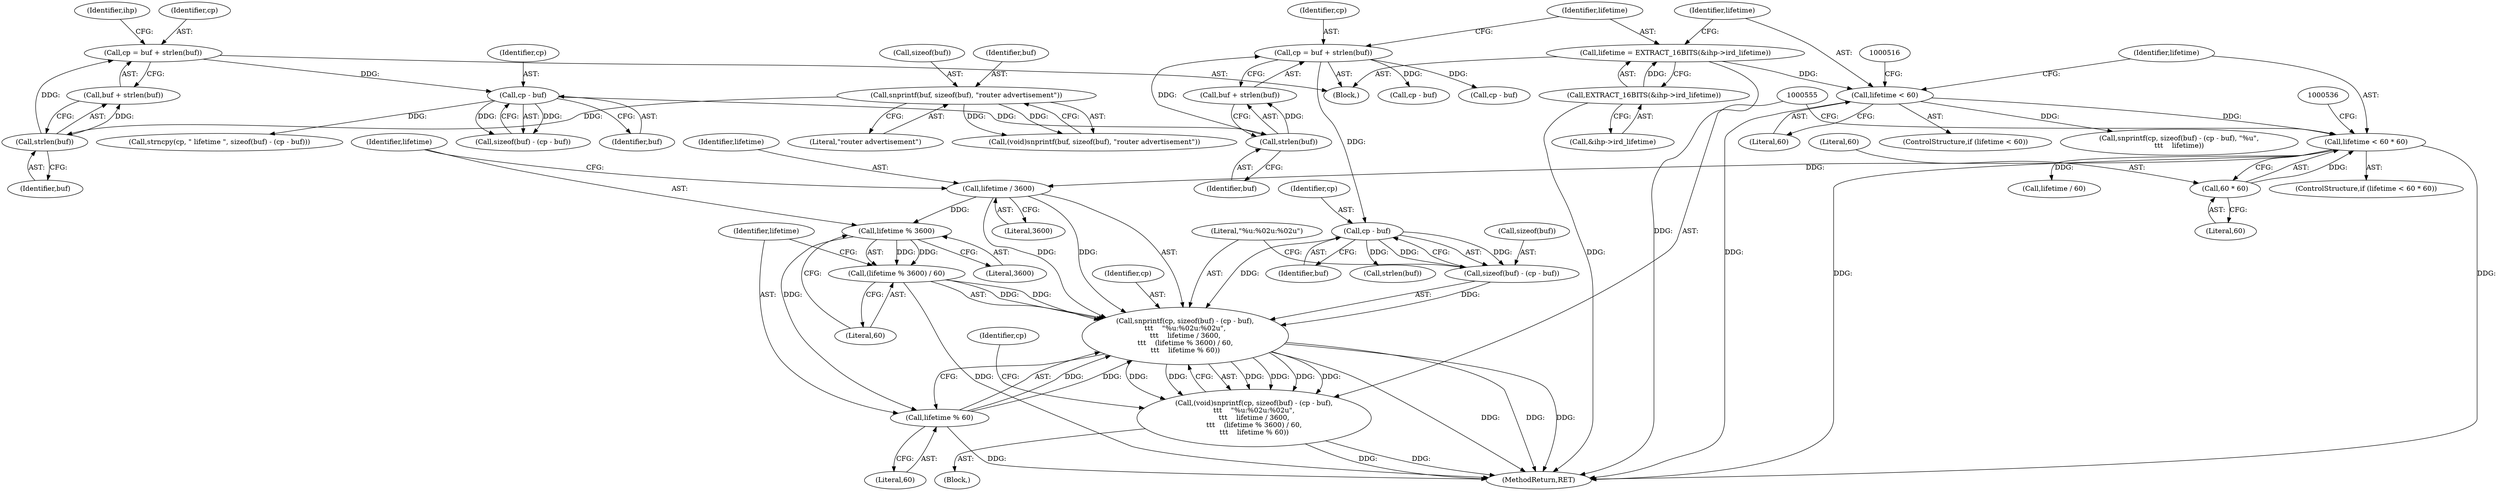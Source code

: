 digraph "0_tcpdump_2b62d1dda41590db29368ec7ba5f4faf3464765a@API" {
"1000556" [label="(Call,snprintf(cp, sizeof(buf) - (cp - buf),\n\t\t\t    \"%u:%02u:%02u\",\n\t\t\t    lifetime / 3600,\n\t\t\t    (lifetime % 3600) / 60,\n\t\t\t    lifetime % 60))"];
"1000561" [label="(Call,cp - buf)"];
"1000497" [label="(Call,cp = buf + strlen(buf))"];
"1000501" [label="(Call,strlen(buf))"];
"1000494" [label="(Call,cp - buf)"];
"1000469" [label="(Call,cp = buf + strlen(buf))"];
"1000473" [label="(Call,strlen(buf))"];
"1000464" [label="(Call,snprintf(buf, sizeof(buf), \"router advertisement\"))"];
"1000558" [label="(Call,sizeof(buf) - (cp - buf))"];
"1000565" [label="(Call,lifetime / 3600)"];
"1000529" [label="(Call,lifetime < 60 * 60)"];
"1000511" [label="(Call,lifetime < 60)"];
"1000503" [label="(Call,lifetime = EXTRACT_16BITS(&ihp->ird_lifetime))"];
"1000505" [label="(Call,EXTRACT_16BITS(&ihp->ird_lifetime))"];
"1000531" [label="(Call,60 * 60)"];
"1000568" [label="(Call,(lifetime % 3600) / 60)"];
"1000569" [label="(Call,lifetime % 3600)"];
"1000573" [label="(Call,lifetime % 60)"];
"1000554" [label="(Call,(void)snprintf(cp, sizeof(buf) - (cp - buf),\n\t\t\t    \"%u:%02u:%02u\",\n\t\t\t    lifetime / 3600,\n\t\t\t    (lifetime % 3600) / 60,\n\t\t\t    lifetime % 60))"];
"1000573" [label="(Call,lifetime % 60)"];
"1000469" [label="(Call,cp = buf + strlen(buf))"];
"1000554" [label="(Call,(void)snprintf(cp, sizeof(buf) - (cp - buf),\n\t\t\t    \"%u:%02u:%02u\",\n\t\t\t    lifetime / 3600,\n\t\t\t    (lifetime % 3600) / 60,\n\t\t\t    lifetime % 60))"];
"1000530" [label="(Identifier,lifetime)"];
"1000562" [label="(Identifier,cp)"];
"1000567" [label="(Literal,3600)"];
"1000491" [label="(Call,sizeof(buf) - (cp - buf))"];
"1000565" [label="(Call,lifetime / 3600)"];
"1000495" [label="(Identifier,cp)"];
"1000470" [label="(Identifier,cp)"];
"1000566" [label="(Identifier,lifetime)"];
"1000564" [label="(Literal,\"%u:%02u:%02u\")"];
"1000503" [label="(Call,lifetime = EXTRACT_16BITS(&ihp->ird_lifetime))"];
"1000561" [label="(Call,cp - buf)"];
"1000563" [label="(Identifier,buf)"];
"1000504" [label="(Identifier,lifetime)"];
"1000577" [label="(Identifier,cp)"];
"1000462" [label="(Call,(void)snprintf(buf, sizeof(buf), \"router advertisement\"))"];
"1000559" [label="(Call,sizeof(buf))"];
"1000542" [label="(Call,cp - buf)"];
"1000570" [label="(Identifier,lifetime)"];
"1000510" [label="(ControlStructure,if (lifetime < 60))"];
"1000569" [label="(Call,lifetime % 3600)"];
"1000575" [label="(Literal,60)"];
"1000558" [label="(Call,sizeof(buf) - (cp - buf))"];
"1000498" [label="(Identifier,cp)"];
"1000531" [label="(Call,60 * 60)"];
"1000572" [label="(Literal,60)"];
"1000553" [label="(Block,)"];
"1000506" [label="(Call,&ihp->ird_lifetime)"];
"1000494" [label="(Call,cp - buf)"];
"1000476" [label="(Identifier,ihp)"];
"1000529" [label="(Call,lifetime < 60 * 60)"];
"1000497" [label="(Call,cp = buf + strlen(buf))"];
"1000456" [label="(Block,)"];
"1000580" [label="(Call,strlen(buf))"];
"1000522" [label="(Call,cp - buf)"];
"1000528" [label="(ControlStructure,if (lifetime < 60 * 60))"];
"1000557" [label="(Identifier,cp)"];
"1000473" [label="(Call,strlen(buf))"];
"1000502" [label="(Identifier,buf)"];
"1000511" [label="(Call,lifetime < 60)"];
"1000512" [label="(Identifier,lifetime)"];
"1000474" [label="(Identifier,buf)"];
"1000533" [label="(Literal,60)"];
"1000517" [label="(Call,snprintf(cp, sizeof(buf) - (cp - buf), \"%u\",\n\t\t\t    lifetime))"];
"1000465" [label="(Identifier,buf)"];
"1000468" [label="(Literal,\"router advertisement\")"];
"1000574" [label="(Identifier,lifetime)"];
"1000501" [label="(Call,strlen(buf))"];
"1000466" [label="(Call,sizeof(buf))"];
"1000496" [label="(Identifier,buf)"];
"1000464" [label="(Call,snprintf(buf, sizeof(buf), \"router advertisement\"))"];
"1001260" [label="(MethodReturn,RET)"];
"1000471" [label="(Call,buf + strlen(buf))"];
"1000488" [label="(Call,strncpy(cp, \" lifetime \", sizeof(buf) - (cp - buf)))"];
"1000568" [label="(Call,(lifetime % 3600) / 60)"];
"1000546" [label="(Call,lifetime / 60)"];
"1000532" [label="(Literal,60)"];
"1000571" [label="(Literal,3600)"];
"1000499" [label="(Call,buf + strlen(buf))"];
"1000513" [label="(Literal,60)"];
"1000556" [label="(Call,snprintf(cp, sizeof(buf) - (cp - buf),\n\t\t\t    \"%u:%02u:%02u\",\n\t\t\t    lifetime / 3600,\n\t\t\t    (lifetime % 3600) / 60,\n\t\t\t    lifetime % 60))"];
"1000505" [label="(Call,EXTRACT_16BITS(&ihp->ird_lifetime))"];
"1000556" -> "1000554"  [label="AST: "];
"1000556" -> "1000573"  [label="CFG: "];
"1000557" -> "1000556"  [label="AST: "];
"1000558" -> "1000556"  [label="AST: "];
"1000564" -> "1000556"  [label="AST: "];
"1000565" -> "1000556"  [label="AST: "];
"1000568" -> "1000556"  [label="AST: "];
"1000573" -> "1000556"  [label="AST: "];
"1000554" -> "1000556"  [label="CFG: "];
"1000556" -> "1001260"  [label="DDG: "];
"1000556" -> "1001260"  [label="DDG: "];
"1000556" -> "1001260"  [label="DDG: "];
"1000556" -> "1000554"  [label="DDG: "];
"1000556" -> "1000554"  [label="DDG: "];
"1000556" -> "1000554"  [label="DDG: "];
"1000556" -> "1000554"  [label="DDG: "];
"1000556" -> "1000554"  [label="DDG: "];
"1000556" -> "1000554"  [label="DDG: "];
"1000561" -> "1000556"  [label="DDG: "];
"1000558" -> "1000556"  [label="DDG: "];
"1000565" -> "1000556"  [label="DDG: "];
"1000565" -> "1000556"  [label="DDG: "];
"1000568" -> "1000556"  [label="DDG: "];
"1000568" -> "1000556"  [label="DDG: "];
"1000573" -> "1000556"  [label="DDG: "];
"1000573" -> "1000556"  [label="DDG: "];
"1000561" -> "1000558"  [label="AST: "];
"1000561" -> "1000563"  [label="CFG: "];
"1000562" -> "1000561"  [label="AST: "];
"1000563" -> "1000561"  [label="AST: "];
"1000558" -> "1000561"  [label="CFG: "];
"1000561" -> "1000558"  [label="DDG: "];
"1000561" -> "1000558"  [label="DDG: "];
"1000497" -> "1000561"  [label="DDG: "];
"1000561" -> "1000580"  [label="DDG: "];
"1000497" -> "1000456"  [label="AST: "];
"1000497" -> "1000499"  [label="CFG: "];
"1000498" -> "1000497"  [label="AST: "];
"1000499" -> "1000497"  [label="AST: "];
"1000504" -> "1000497"  [label="CFG: "];
"1000501" -> "1000497"  [label="DDG: "];
"1000497" -> "1000522"  [label="DDG: "];
"1000497" -> "1000542"  [label="DDG: "];
"1000501" -> "1000499"  [label="AST: "];
"1000501" -> "1000502"  [label="CFG: "];
"1000502" -> "1000501"  [label="AST: "];
"1000499" -> "1000501"  [label="CFG: "];
"1000501" -> "1000499"  [label="DDG: "];
"1000494" -> "1000501"  [label="DDG: "];
"1000494" -> "1000491"  [label="AST: "];
"1000494" -> "1000496"  [label="CFG: "];
"1000495" -> "1000494"  [label="AST: "];
"1000496" -> "1000494"  [label="AST: "];
"1000491" -> "1000494"  [label="CFG: "];
"1000494" -> "1000488"  [label="DDG: "];
"1000494" -> "1000491"  [label="DDG: "];
"1000494" -> "1000491"  [label="DDG: "];
"1000469" -> "1000494"  [label="DDG: "];
"1000469" -> "1000456"  [label="AST: "];
"1000469" -> "1000471"  [label="CFG: "];
"1000470" -> "1000469"  [label="AST: "];
"1000471" -> "1000469"  [label="AST: "];
"1000476" -> "1000469"  [label="CFG: "];
"1000473" -> "1000469"  [label="DDG: "];
"1000473" -> "1000471"  [label="AST: "];
"1000473" -> "1000474"  [label="CFG: "];
"1000474" -> "1000473"  [label="AST: "];
"1000471" -> "1000473"  [label="CFG: "];
"1000473" -> "1000471"  [label="DDG: "];
"1000464" -> "1000473"  [label="DDG: "];
"1000464" -> "1000462"  [label="AST: "];
"1000464" -> "1000468"  [label="CFG: "];
"1000465" -> "1000464"  [label="AST: "];
"1000466" -> "1000464"  [label="AST: "];
"1000468" -> "1000464"  [label="AST: "];
"1000462" -> "1000464"  [label="CFG: "];
"1000464" -> "1000462"  [label="DDG: "];
"1000464" -> "1000462"  [label="DDG: "];
"1000559" -> "1000558"  [label="AST: "];
"1000564" -> "1000558"  [label="CFG: "];
"1000565" -> "1000567"  [label="CFG: "];
"1000566" -> "1000565"  [label="AST: "];
"1000567" -> "1000565"  [label="AST: "];
"1000570" -> "1000565"  [label="CFG: "];
"1000529" -> "1000565"  [label="DDG: "];
"1000565" -> "1000569"  [label="DDG: "];
"1000529" -> "1000528"  [label="AST: "];
"1000529" -> "1000531"  [label="CFG: "];
"1000530" -> "1000529"  [label="AST: "];
"1000531" -> "1000529"  [label="AST: "];
"1000536" -> "1000529"  [label="CFG: "];
"1000555" -> "1000529"  [label="CFG: "];
"1000529" -> "1001260"  [label="DDG: "];
"1000529" -> "1001260"  [label="DDG: "];
"1000511" -> "1000529"  [label="DDG: "];
"1000531" -> "1000529"  [label="DDG: "];
"1000529" -> "1000546"  [label="DDG: "];
"1000511" -> "1000510"  [label="AST: "];
"1000511" -> "1000513"  [label="CFG: "];
"1000512" -> "1000511"  [label="AST: "];
"1000513" -> "1000511"  [label="AST: "];
"1000516" -> "1000511"  [label="CFG: "];
"1000530" -> "1000511"  [label="CFG: "];
"1000511" -> "1001260"  [label="DDG: "];
"1000503" -> "1000511"  [label="DDG: "];
"1000511" -> "1000517"  [label="DDG: "];
"1000503" -> "1000456"  [label="AST: "];
"1000503" -> "1000505"  [label="CFG: "];
"1000504" -> "1000503"  [label="AST: "];
"1000505" -> "1000503"  [label="AST: "];
"1000512" -> "1000503"  [label="CFG: "];
"1000503" -> "1001260"  [label="DDG: "];
"1000505" -> "1000503"  [label="DDG: "];
"1000505" -> "1000506"  [label="CFG: "];
"1000506" -> "1000505"  [label="AST: "];
"1000505" -> "1001260"  [label="DDG: "];
"1000531" -> "1000533"  [label="CFG: "];
"1000532" -> "1000531"  [label="AST: "];
"1000533" -> "1000531"  [label="AST: "];
"1000568" -> "1000572"  [label="CFG: "];
"1000569" -> "1000568"  [label="AST: "];
"1000572" -> "1000568"  [label="AST: "];
"1000574" -> "1000568"  [label="CFG: "];
"1000568" -> "1001260"  [label="DDG: "];
"1000569" -> "1000568"  [label="DDG: "];
"1000569" -> "1000568"  [label="DDG: "];
"1000569" -> "1000571"  [label="CFG: "];
"1000570" -> "1000569"  [label="AST: "];
"1000571" -> "1000569"  [label="AST: "];
"1000572" -> "1000569"  [label="CFG: "];
"1000569" -> "1000573"  [label="DDG: "];
"1000573" -> "1000575"  [label="CFG: "];
"1000574" -> "1000573"  [label="AST: "];
"1000575" -> "1000573"  [label="AST: "];
"1000573" -> "1001260"  [label="DDG: "];
"1000554" -> "1000553"  [label="AST: "];
"1000555" -> "1000554"  [label="AST: "];
"1000577" -> "1000554"  [label="CFG: "];
"1000554" -> "1001260"  [label="DDG: "];
"1000554" -> "1001260"  [label="DDG: "];
}
